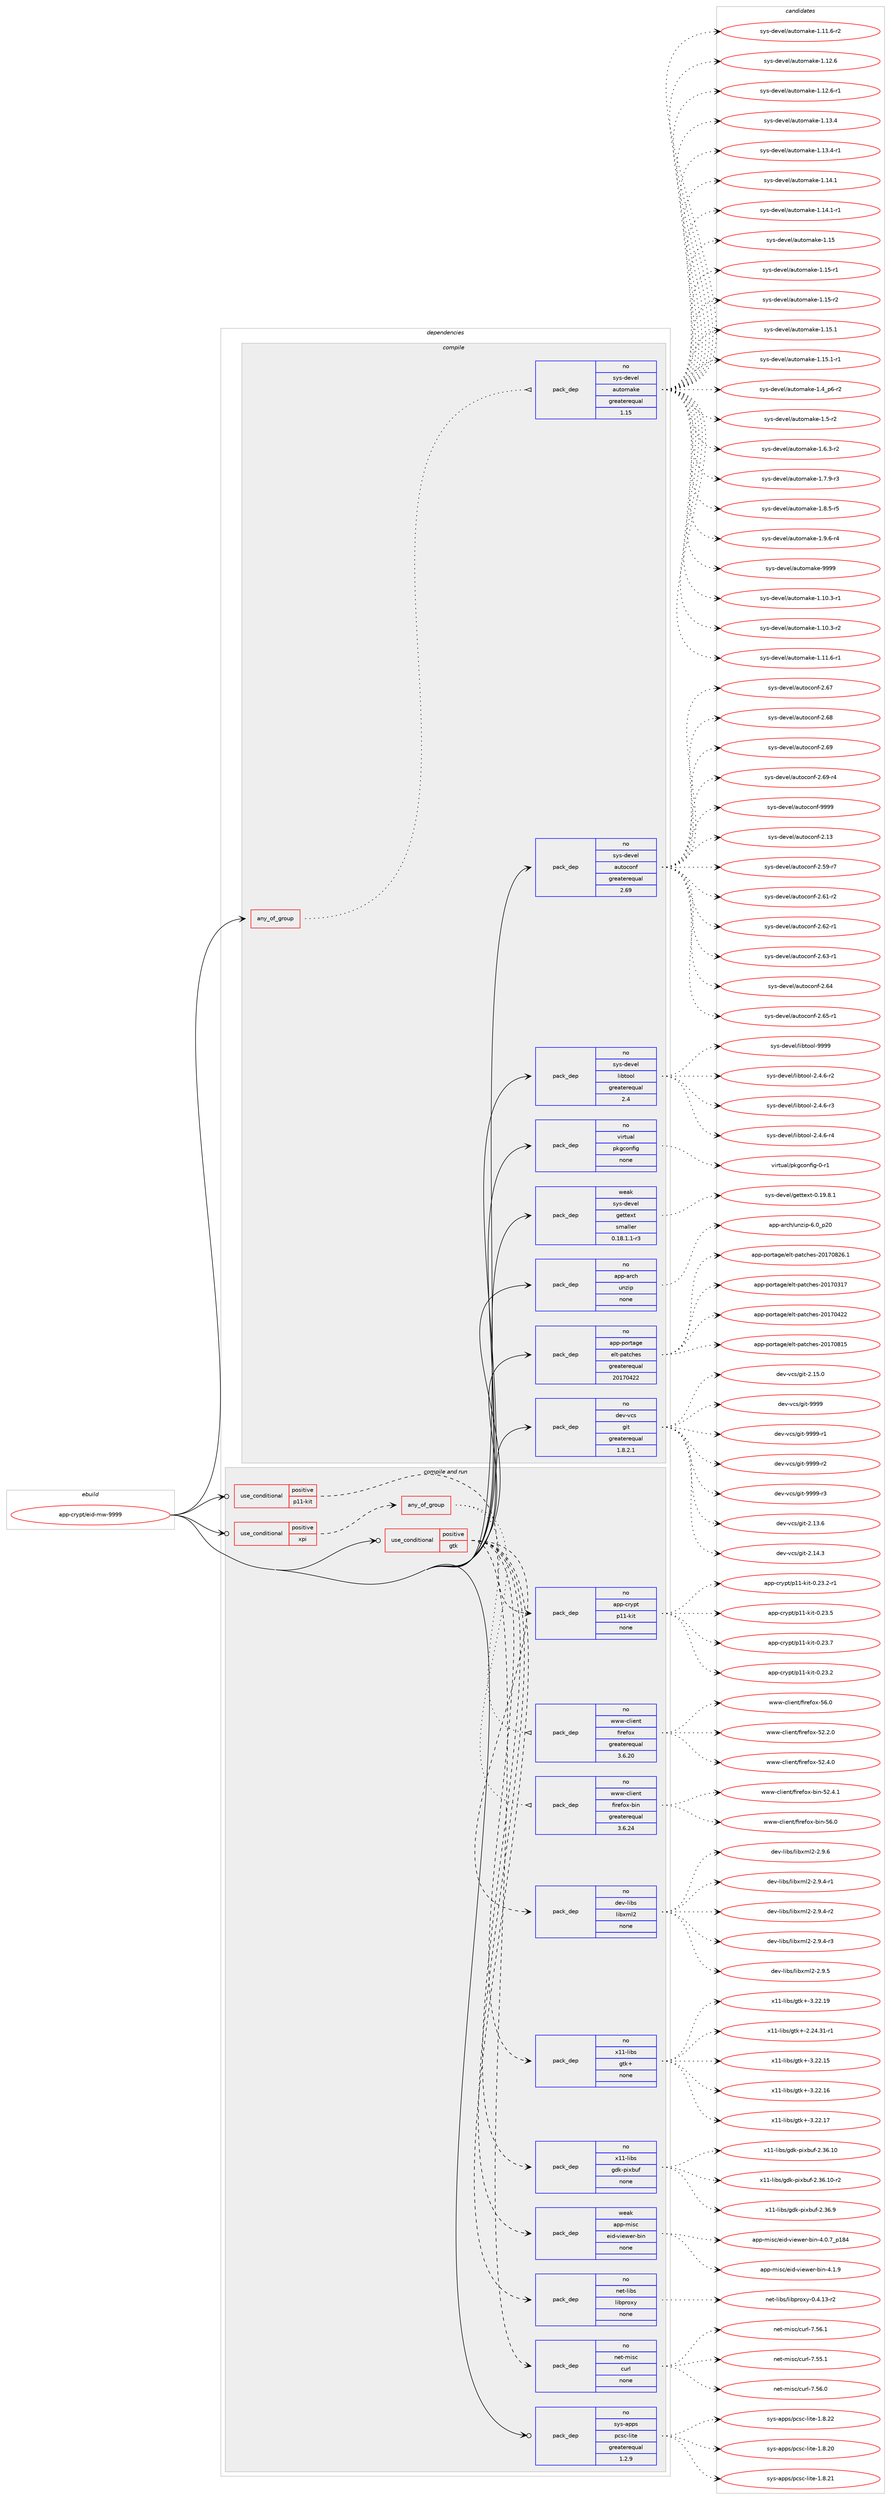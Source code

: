 digraph prolog {

# *************
# Graph options
# *************

newrank=true;
concentrate=true;
compound=true;
graph [rankdir=LR,fontname=Helvetica,fontsize=10,ranksep=1.5];#, ranksep=2.5, nodesep=0.2];
edge  [arrowhead=vee];
node  [fontname=Helvetica,fontsize=10];

# **********
# The ebuild
# **********

subgraph cluster_leftcol {
color=gray;
rank=same;
label=<<i>ebuild</i>>;
id [label="app-crypt/eid-mw-9999", color=red, width=4, href="../app-crypt/eid-mw-9999.svg"];
}

# ****************
# The dependencies
# ****************

subgraph cluster_midcol {
color=gray;
label=<<i>dependencies</i>>;
subgraph cluster_compile {
fillcolor="#eeeeee";
style=filled;
label=<<i>compile</i>>;
subgraph any229 {
dependency12524 [label=<<TABLE BORDER="0" CELLBORDER="1" CELLSPACING="0" CELLPADDING="4"><TR><TD CELLPADDING="10">any_of_group</TD></TR></TABLE>>, shape=none, color=red];subgraph pack8983 {
dependency12525 [label=<<TABLE BORDER="0" CELLBORDER="1" CELLSPACING="0" CELLPADDING="4" WIDTH="220"><TR><TD ROWSPAN="6" CELLPADDING="30">pack_dep</TD></TR><TR><TD WIDTH="110">no</TD></TR><TR><TD>sys-devel</TD></TR><TR><TD>automake</TD></TR><TR><TD>greaterequal</TD></TR><TR><TD>1.15</TD></TR></TABLE>>, shape=none, color=blue];
}
dependency12524:e -> dependency12525:w [weight=20,style="dotted",arrowhead="oinv"];
}
id:e -> dependency12524:w [weight=20,style="solid",arrowhead="vee"];
subgraph pack8984 {
dependency12526 [label=<<TABLE BORDER="0" CELLBORDER="1" CELLSPACING="0" CELLPADDING="4" WIDTH="220"><TR><TD ROWSPAN="6" CELLPADDING="30">pack_dep</TD></TR><TR><TD WIDTH="110">no</TD></TR><TR><TD>app-arch</TD></TR><TR><TD>unzip</TD></TR><TR><TD>none</TD></TR><TR><TD></TD></TR></TABLE>>, shape=none, color=blue];
}
id:e -> dependency12526:w [weight=20,style="solid",arrowhead="vee"];
subgraph pack8985 {
dependency12527 [label=<<TABLE BORDER="0" CELLBORDER="1" CELLSPACING="0" CELLPADDING="4" WIDTH="220"><TR><TD ROWSPAN="6" CELLPADDING="30">pack_dep</TD></TR><TR><TD WIDTH="110">no</TD></TR><TR><TD>app-portage</TD></TR><TR><TD>elt-patches</TD></TR><TR><TD>greaterequal</TD></TR><TR><TD>20170422</TD></TR></TABLE>>, shape=none, color=blue];
}
id:e -> dependency12527:w [weight=20,style="solid",arrowhead="vee"];
subgraph pack8986 {
dependency12528 [label=<<TABLE BORDER="0" CELLBORDER="1" CELLSPACING="0" CELLPADDING="4" WIDTH="220"><TR><TD ROWSPAN="6" CELLPADDING="30">pack_dep</TD></TR><TR><TD WIDTH="110">no</TD></TR><TR><TD>dev-vcs</TD></TR><TR><TD>git</TD></TR><TR><TD>greaterequal</TD></TR><TR><TD>1.8.2.1</TD></TR></TABLE>>, shape=none, color=blue];
}
id:e -> dependency12528:w [weight=20,style="solid",arrowhead="vee"];
subgraph pack8987 {
dependency12529 [label=<<TABLE BORDER="0" CELLBORDER="1" CELLSPACING="0" CELLPADDING="4" WIDTH="220"><TR><TD ROWSPAN="6" CELLPADDING="30">pack_dep</TD></TR><TR><TD WIDTH="110">no</TD></TR><TR><TD>sys-devel</TD></TR><TR><TD>autoconf</TD></TR><TR><TD>greaterequal</TD></TR><TR><TD>2.69</TD></TR></TABLE>>, shape=none, color=blue];
}
id:e -> dependency12529:w [weight=20,style="solid",arrowhead="vee"];
subgraph pack8988 {
dependency12530 [label=<<TABLE BORDER="0" CELLBORDER="1" CELLSPACING="0" CELLPADDING="4" WIDTH="220"><TR><TD ROWSPAN="6" CELLPADDING="30">pack_dep</TD></TR><TR><TD WIDTH="110">no</TD></TR><TR><TD>sys-devel</TD></TR><TR><TD>libtool</TD></TR><TR><TD>greaterequal</TD></TR><TR><TD>2.4</TD></TR></TABLE>>, shape=none, color=blue];
}
id:e -> dependency12530:w [weight=20,style="solid",arrowhead="vee"];
subgraph pack8989 {
dependency12531 [label=<<TABLE BORDER="0" CELLBORDER="1" CELLSPACING="0" CELLPADDING="4" WIDTH="220"><TR><TD ROWSPAN="6" CELLPADDING="30">pack_dep</TD></TR><TR><TD WIDTH="110">no</TD></TR><TR><TD>virtual</TD></TR><TR><TD>pkgconfig</TD></TR><TR><TD>none</TD></TR><TR><TD></TD></TR></TABLE>>, shape=none, color=blue];
}
id:e -> dependency12531:w [weight=20,style="solid",arrowhead="vee"];
subgraph pack8990 {
dependency12532 [label=<<TABLE BORDER="0" CELLBORDER="1" CELLSPACING="0" CELLPADDING="4" WIDTH="220"><TR><TD ROWSPAN="6" CELLPADDING="30">pack_dep</TD></TR><TR><TD WIDTH="110">weak</TD></TR><TR><TD>sys-devel</TD></TR><TR><TD>gettext</TD></TR><TR><TD>smaller</TD></TR><TR><TD>0.18.1.1-r3</TD></TR></TABLE>>, shape=none, color=blue];
}
id:e -> dependency12532:w [weight=20,style="solid",arrowhead="vee"];
}
subgraph cluster_compileandrun {
fillcolor="#eeeeee";
style=filled;
label=<<i>compile and run</i>>;
subgraph cond3308 {
dependency12533 [label=<<TABLE BORDER="0" CELLBORDER="1" CELLSPACING="0" CELLPADDING="4"><TR><TD ROWSPAN="3" CELLPADDING="10">use_conditional</TD></TR><TR><TD>positive</TD></TR><TR><TD>gtk</TD></TR></TABLE>>, shape=none, color=red];
subgraph pack8991 {
dependency12534 [label=<<TABLE BORDER="0" CELLBORDER="1" CELLSPACING="0" CELLPADDING="4" WIDTH="220"><TR><TD ROWSPAN="6" CELLPADDING="30">pack_dep</TD></TR><TR><TD WIDTH="110">no</TD></TR><TR><TD>x11-libs</TD></TR><TR><TD>gdk-pixbuf</TD></TR><TR><TD>none</TD></TR><TR><TD></TD></TR></TABLE>>, shape=none, color=blue];
}
dependency12533:e -> dependency12534:w [weight=20,style="dashed",arrowhead="vee"];
subgraph pack8992 {
dependency12535 [label=<<TABLE BORDER="0" CELLBORDER="1" CELLSPACING="0" CELLPADDING="4" WIDTH="220"><TR><TD ROWSPAN="6" CELLPADDING="30">pack_dep</TD></TR><TR><TD WIDTH="110">no</TD></TR><TR><TD>x11-libs</TD></TR><TR><TD>gtk+</TD></TR><TR><TD>none</TD></TR><TR><TD></TD></TR></TABLE>>, shape=none, color=blue];
}
dependency12533:e -> dependency12535:w [weight=20,style="dashed",arrowhead="vee"];
subgraph pack8993 {
dependency12536 [label=<<TABLE BORDER="0" CELLBORDER="1" CELLSPACING="0" CELLPADDING="4" WIDTH="220"><TR><TD ROWSPAN="6" CELLPADDING="30">pack_dep</TD></TR><TR><TD WIDTH="110">no</TD></TR><TR><TD>dev-libs</TD></TR><TR><TD>libxml2</TD></TR><TR><TD>none</TD></TR><TR><TD></TD></TR></TABLE>>, shape=none, color=blue];
}
dependency12533:e -> dependency12536:w [weight=20,style="dashed",arrowhead="vee"];
subgraph pack8994 {
dependency12537 [label=<<TABLE BORDER="0" CELLBORDER="1" CELLSPACING="0" CELLPADDING="4" WIDTH="220"><TR><TD ROWSPAN="6" CELLPADDING="30">pack_dep</TD></TR><TR><TD WIDTH="110">no</TD></TR><TR><TD>net-misc</TD></TR><TR><TD>curl</TD></TR><TR><TD>none</TD></TR><TR><TD></TD></TR></TABLE>>, shape=none, color=blue];
}
dependency12533:e -> dependency12537:w [weight=20,style="dashed",arrowhead="vee"];
subgraph pack8995 {
dependency12538 [label=<<TABLE BORDER="0" CELLBORDER="1" CELLSPACING="0" CELLPADDING="4" WIDTH="220"><TR><TD ROWSPAN="6" CELLPADDING="30">pack_dep</TD></TR><TR><TD WIDTH="110">no</TD></TR><TR><TD>net-libs</TD></TR><TR><TD>libproxy</TD></TR><TR><TD>none</TD></TR><TR><TD></TD></TR></TABLE>>, shape=none, color=blue];
}
dependency12533:e -> dependency12538:w [weight=20,style="dashed",arrowhead="vee"];
subgraph pack8996 {
dependency12539 [label=<<TABLE BORDER="0" CELLBORDER="1" CELLSPACING="0" CELLPADDING="4" WIDTH="220"><TR><TD ROWSPAN="6" CELLPADDING="30">pack_dep</TD></TR><TR><TD WIDTH="110">weak</TD></TR><TR><TD>app-misc</TD></TR><TR><TD>eid-viewer-bin</TD></TR><TR><TD>none</TD></TR><TR><TD></TD></TR></TABLE>>, shape=none, color=blue];
}
dependency12533:e -> dependency12539:w [weight=20,style="dashed",arrowhead="vee"];
}
id:e -> dependency12533:w [weight=20,style="solid",arrowhead="odotvee"];
subgraph cond3309 {
dependency12540 [label=<<TABLE BORDER="0" CELLBORDER="1" CELLSPACING="0" CELLPADDING="4"><TR><TD ROWSPAN="3" CELLPADDING="10">use_conditional</TD></TR><TR><TD>positive</TD></TR><TR><TD>p11-kit</TD></TR></TABLE>>, shape=none, color=red];
subgraph pack8997 {
dependency12541 [label=<<TABLE BORDER="0" CELLBORDER="1" CELLSPACING="0" CELLPADDING="4" WIDTH="220"><TR><TD ROWSPAN="6" CELLPADDING="30">pack_dep</TD></TR><TR><TD WIDTH="110">no</TD></TR><TR><TD>app-crypt</TD></TR><TR><TD>p11-kit</TD></TR><TR><TD>none</TD></TR><TR><TD></TD></TR></TABLE>>, shape=none, color=blue];
}
dependency12540:e -> dependency12541:w [weight=20,style="dashed",arrowhead="vee"];
}
id:e -> dependency12540:w [weight=20,style="solid",arrowhead="odotvee"];
subgraph cond3310 {
dependency12542 [label=<<TABLE BORDER="0" CELLBORDER="1" CELLSPACING="0" CELLPADDING="4"><TR><TD ROWSPAN="3" CELLPADDING="10">use_conditional</TD></TR><TR><TD>positive</TD></TR><TR><TD>xpi</TD></TR></TABLE>>, shape=none, color=red];
subgraph any230 {
dependency12543 [label=<<TABLE BORDER="0" CELLBORDER="1" CELLSPACING="0" CELLPADDING="4"><TR><TD CELLPADDING="10">any_of_group</TD></TR></TABLE>>, shape=none, color=red];subgraph pack8998 {
dependency12544 [label=<<TABLE BORDER="0" CELLBORDER="1" CELLSPACING="0" CELLPADDING="4" WIDTH="220"><TR><TD ROWSPAN="6" CELLPADDING="30">pack_dep</TD></TR><TR><TD WIDTH="110">no</TD></TR><TR><TD>www-client</TD></TR><TR><TD>firefox-bin</TD></TR><TR><TD>greaterequal</TD></TR><TR><TD>3.6.24</TD></TR></TABLE>>, shape=none, color=blue];
}
dependency12543:e -> dependency12544:w [weight=20,style="dotted",arrowhead="oinv"];
subgraph pack8999 {
dependency12545 [label=<<TABLE BORDER="0" CELLBORDER="1" CELLSPACING="0" CELLPADDING="4" WIDTH="220"><TR><TD ROWSPAN="6" CELLPADDING="30">pack_dep</TD></TR><TR><TD WIDTH="110">no</TD></TR><TR><TD>www-client</TD></TR><TR><TD>firefox</TD></TR><TR><TD>greaterequal</TD></TR><TR><TD>3.6.20</TD></TR></TABLE>>, shape=none, color=blue];
}
dependency12543:e -> dependency12545:w [weight=20,style="dotted",arrowhead="oinv"];
}
dependency12542:e -> dependency12543:w [weight=20,style="dashed",arrowhead="vee"];
}
id:e -> dependency12542:w [weight=20,style="solid",arrowhead="odotvee"];
subgraph pack9000 {
dependency12546 [label=<<TABLE BORDER="0" CELLBORDER="1" CELLSPACING="0" CELLPADDING="4" WIDTH="220"><TR><TD ROWSPAN="6" CELLPADDING="30">pack_dep</TD></TR><TR><TD WIDTH="110">no</TD></TR><TR><TD>sys-apps</TD></TR><TR><TD>pcsc-lite</TD></TR><TR><TD>greaterequal</TD></TR><TR><TD>1.2.9</TD></TR></TABLE>>, shape=none, color=blue];
}
id:e -> dependency12546:w [weight=20,style="solid",arrowhead="odotvee"];
}
subgraph cluster_run {
fillcolor="#eeeeee";
style=filled;
label=<<i>run</i>>;
}
}

# **************
# The candidates
# **************

subgraph cluster_choices {
rank=same;
color=gray;
label=<<i>candidates</i>>;

subgraph choice8983 {
color=black;
nodesep=1;
choice11512111545100101118101108479711711611110997107101454946494846514511449 [label="sys-devel/automake-1.10.3-r1", color=red, width=4,href="../sys-devel/automake-1.10.3-r1.svg"];
choice11512111545100101118101108479711711611110997107101454946494846514511450 [label="sys-devel/automake-1.10.3-r2", color=red, width=4,href="../sys-devel/automake-1.10.3-r2.svg"];
choice11512111545100101118101108479711711611110997107101454946494946544511449 [label="sys-devel/automake-1.11.6-r1", color=red, width=4,href="../sys-devel/automake-1.11.6-r1.svg"];
choice11512111545100101118101108479711711611110997107101454946494946544511450 [label="sys-devel/automake-1.11.6-r2", color=red, width=4,href="../sys-devel/automake-1.11.6-r2.svg"];
choice1151211154510010111810110847971171161111099710710145494649504654 [label="sys-devel/automake-1.12.6", color=red, width=4,href="../sys-devel/automake-1.12.6.svg"];
choice11512111545100101118101108479711711611110997107101454946495046544511449 [label="sys-devel/automake-1.12.6-r1", color=red, width=4,href="../sys-devel/automake-1.12.6-r1.svg"];
choice1151211154510010111810110847971171161111099710710145494649514652 [label="sys-devel/automake-1.13.4", color=red, width=4,href="../sys-devel/automake-1.13.4.svg"];
choice11512111545100101118101108479711711611110997107101454946495146524511449 [label="sys-devel/automake-1.13.4-r1", color=red, width=4,href="../sys-devel/automake-1.13.4-r1.svg"];
choice1151211154510010111810110847971171161111099710710145494649524649 [label="sys-devel/automake-1.14.1", color=red, width=4,href="../sys-devel/automake-1.14.1.svg"];
choice11512111545100101118101108479711711611110997107101454946495246494511449 [label="sys-devel/automake-1.14.1-r1", color=red, width=4,href="../sys-devel/automake-1.14.1-r1.svg"];
choice115121115451001011181011084797117116111109971071014549464953 [label="sys-devel/automake-1.15", color=red, width=4,href="../sys-devel/automake-1.15.svg"];
choice1151211154510010111810110847971171161111099710710145494649534511449 [label="sys-devel/automake-1.15-r1", color=red, width=4,href="../sys-devel/automake-1.15-r1.svg"];
choice1151211154510010111810110847971171161111099710710145494649534511450 [label="sys-devel/automake-1.15-r2", color=red, width=4,href="../sys-devel/automake-1.15-r2.svg"];
choice1151211154510010111810110847971171161111099710710145494649534649 [label="sys-devel/automake-1.15.1", color=red, width=4,href="../sys-devel/automake-1.15.1.svg"];
choice11512111545100101118101108479711711611110997107101454946495346494511449 [label="sys-devel/automake-1.15.1-r1", color=red, width=4,href="../sys-devel/automake-1.15.1-r1.svg"];
choice115121115451001011181011084797117116111109971071014549465295112544511450 [label="sys-devel/automake-1.4_p6-r2", color=red, width=4,href="../sys-devel/automake-1.4_p6-r2.svg"];
choice11512111545100101118101108479711711611110997107101454946534511450 [label="sys-devel/automake-1.5-r2", color=red, width=4,href="../sys-devel/automake-1.5-r2.svg"];
choice115121115451001011181011084797117116111109971071014549465446514511450 [label="sys-devel/automake-1.6.3-r2", color=red, width=4,href="../sys-devel/automake-1.6.3-r2.svg"];
choice115121115451001011181011084797117116111109971071014549465546574511451 [label="sys-devel/automake-1.7.9-r3", color=red, width=4,href="../sys-devel/automake-1.7.9-r3.svg"];
choice115121115451001011181011084797117116111109971071014549465646534511453 [label="sys-devel/automake-1.8.5-r5", color=red, width=4,href="../sys-devel/automake-1.8.5-r5.svg"];
choice115121115451001011181011084797117116111109971071014549465746544511452 [label="sys-devel/automake-1.9.6-r4", color=red, width=4,href="../sys-devel/automake-1.9.6-r4.svg"];
choice115121115451001011181011084797117116111109971071014557575757 [label="sys-devel/automake-9999", color=red, width=4,href="../sys-devel/automake-9999.svg"];
dependency12525:e -> choice11512111545100101118101108479711711611110997107101454946494846514511449:w [style=dotted,weight="100"];
dependency12525:e -> choice11512111545100101118101108479711711611110997107101454946494846514511450:w [style=dotted,weight="100"];
dependency12525:e -> choice11512111545100101118101108479711711611110997107101454946494946544511449:w [style=dotted,weight="100"];
dependency12525:e -> choice11512111545100101118101108479711711611110997107101454946494946544511450:w [style=dotted,weight="100"];
dependency12525:e -> choice1151211154510010111810110847971171161111099710710145494649504654:w [style=dotted,weight="100"];
dependency12525:e -> choice11512111545100101118101108479711711611110997107101454946495046544511449:w [style=dotted,weight="100"];
dependency12525:e -> choice1151211154510010111810110847971171161111099710710145494649514652:w [style=dotted,weight="100"];
dependency12525:e -> choice11512111545100101118101108479711711611110997107101454946495146524511449:w [style=dotted,weight="100"];
dependency12525:e -> choice1151211154510010111810110847971171161111099710710145494649524649:w [style=dotted,weight="100"];
dependency12525:e -> choice11512111545100101118101108479711711611110997107101454946495246494511449:w [style=dotted,weight="100"];
dependency12525:e -> choice115121115451001011181011084797117116111109971071014549464953:w [style=dotted,weight="100"];
dependency12525:e -> choice1151211154510010111810110847971171161111099710710145494649534511449:w [style=dotted,weight="100"];
dependency12525:e -> choice1151211154510010111810110847971171161111099710710145494649534511450:w [style=dotted,weight="100"];
dependency12525:e -> choice1151211154510010111810110847971171161111099710710145494649534649:w [style=dotted,weight="100"];
dependency12525:e -> choice11512111545100101118101108479711711611110997107101454946495346494511449:w [style=dotted,weight="100"];
dependency12525:e -> choice115121115451001011181011084797117116111109971071014549465295112544511450:w [style=dotted,weight="100"];
dependency12525:e -> choice11512111545100101118101108479711711611110997107101454946534511450:w [style=dotted,weight="100"];
dependency12525:e -> choice115121115451001011181011084797117116111109971071014549465446514511450:w [style=dotted,weight="100"];
dependency12525:e -> choice115121115451001011181011084797117116111109971071014549465546574511451:w [style=dotted,weight="100"];
dependency12525:e -> choice115121115451001011181011084797117116111109971071014549465646534511453:w [style=dotted,weight="100"];
dependency12525:e -> choice115121115451001011181011084797117116111109971071014549465746544511452:w [style=dotted,weight="100"];
dependency12525:e -> choice115121115451001011181011084797117116111109971071014557575757:w [style=dotted,weight="100"];
}
subgraph choice8984 {
color=black;
nodesep=1;
choice971121124597114991044711711012210511245544648951125048 [label="app-arch/unzip-6.0_p20", color=red, width=4,href="../app-arch/unzip-6.0_p20.svg"];
dependency12526:e -> choice971121124597114991044711711012210511245544648951125048:w [style=dotted,weight="100"];
}
subgraph choice8985 {
color=black;
nodesep=1;
choice97112112451121111141169710310147101108116451129711699104101115455048495548514955 [label="app-portage/elt-patches-20170317", color=red, width=4,href="../app-portage/elt-patches-20170317.svg"];
choice97112112451121111141169710310147101108116451129711699104101115455048495548525050 [label="app-portage/elt-patches-20170422", color=red, width=4,href="../app-portage/elt-patches-20170422.svg"];
choice97112112451121111141169710310147101108116451129711699104101115455048495548564953 [label="app-portage/elt-patches-20170815", color=red, width=4,href="../app-portage/elt-patches-20170815.svg"];
choice971121124511211111411697103101471011081164511297116991041011154550484955485650544649 [label="app-portage/elt-patches-20170826.1", color=red, width=4,href="../app-portage/elt-patches-20170826.1.svg"];
dependency12527:e -> choice97112112451121111141169710310147101108116451129711699104101115455048495548514955:w [style=dotted,weight="100"];
dependency12527:e -> choice97112112451121111141169710310147101108116451129711699104101115455048495548525050:w [style=dotted,weight="100"];
dependency12527:e -> choice97112112451121111141169710310147101108116451129711699104101115455048495548564953:w [style=dotted,weight="100"];
dependency12527:e -> choice971121124511211111411697103101471011081164511297116991041011154550484955485650544649:w [style=dotted,weight="100"];
}
subgraph choice8986 {
color=black;
nodesep=1;
choice10010111845118991154710310511645504649514654 [label="dev-vcs/git-2.13.6", color=red, width=4,href="../dev-vcs/git-2.13.6.svg"];
choice10010111845118991154710310511645504649524651 [label="dev-vcs/git-2.14.3", color=red, width=4,href="../dev-vcs/git-2.14.3.svg"];
choice10010111845118991154710310511645504649534648 [label="dev-vcs/git-2.15.0", color=red, width=4,href="../dev-vcs/git-2.15.0.svg"];
choice1001011184511899115471031051164557575757 [label="dev-vcs/git-9999", color=red, width=4,href="../dev-vcs/git-9999.svg"];
choice10010111845118991154710310511645575757574511449 [label="dev-vcs/git-9999-r1", color=red, width=4,href="../dev-vcs/git-9999-r1.svg"];
choice10010111845118991154710310511645575757574511450 [label="dev-vcs/git-9999-r2", color=red, width=4,href="../dev-vcs/git-9999-r2.svg"];
choice10010111845118991154710310511645575757574511451 [label="dev-vcs/git-9999-r3", color=red, width=4,href="../dev-vcs/git-9999-r3.svg"];
dependency12528:e -> choice10010111845118991154710310511645504649514654:w [style=dotted,weight="100"];
dependency12528:e -> choice10010111845118991154710310511645504649524651:w [style=dotted,weight="100"];
dependency12528:e -> choice10010111845118991154710310511645504649534648:w [style=dotted,weight="100"];
dependency12528:e -> choice1001011184511899115471031051164557575757:w [style=dotted,weight="100"];
dependency12528:e -> choice10010111845118991154710310511645575757574511449:w [style=dotted,weight="100"];
dependency12528:e -> choice10010111845118991154710310511645575757574511450:w [style=dotted,weight="100"];
dependency12528:e -> choice10010111845118991154710310511645575757574511451:w [style=dotted,weight="100"];
}
subgraph choice8987 {
color=black;
nodesep=1;
choice115121115451001011181011084797117116111991111101024550464951 [label="sys-devel/autoconf-2.13", color=red, width=4,href="../sys-devel/autoconf-2.13.svg"];
choice1151211154510010111810110847971171161119911111010245504653574511455 [label="sys-devel/autoconf-2.59-r7", color=red, width=4,href="../sys-devel/autoconf-2.59-r7.svg"];
choice1151211154510010111810110847971171161119911111010245504654494511450 [label="sys-devel/autoconf-2.61-r2", color=red, width=4,href="../sys-devel/autoconf-2.61-r2.svg"];
choice1151211154510010111810110847971171161119911111010245504654504511449 [label="sys-devel/autoconf-2.62-r1", color=red, width=4,href="../sys-devel/autoconf-2.62-r1.svg"];
choice1151211154510010111810110847971171161119911111010245504654514511449 [label="sys-devel/autoconf-2.63-r1", color=red, width=4,href="../sys-devel/autoconf-2.63-r1.svg"];
choice115121115451001011181011084797117116111991111101024550465452 [label="sys-devel/autoconf-2.64", color=red, width=4,href="../sys-devel/autoconf-2.64.svg"];
choice1151211154510010111810110847971171161119911111010245504654534511449 [label="sys-devel/autoconf-2.65-r1", color=red, width=4,href="../sys-devel/autoconf-2.65-r1.svg"];
choice115121115451001011181011084797117116111991111101024550465455 [label="sys-devel/autoconf-2.67", color=red, width=4,href="../sys-devel/autoconf-2.67.svg"];
choice115121115451001011181011084797117116111991111101024550465456 [label="sys-devel/autoconf-2.68", color=red, width=4,href="../sys-devel/autoconf-2.68.svg"];
choice115121115451001011181011084797117116111991111101024550465457 [label="sys-devel/autoconf-2.69", color=red, width=4,href="../sys-devel/autoconf-2.69.svg"];
choice1151211154510010111810110847971171161119911111010245504654574511452 [label="sys-devel/autoconf-2.69-r4", color=red, width=4,href="../sys-devel/autoconf-2.69-r4.svg"];
choice115121115451001011181011084797117116111991111101024557575757 [label="sys-devel/autoconf-9999", color=red, width=4,href="../sys-devel/autoconf-9999.svg"];
dependency12529:e -> choice115121115451001011181011084797117116111991111101024550464951:w [style=dotted,weight="100"];
dependency12529:e -> choice1151211154510010111810110847971171161119911111010245504653574511455:w [style=dotted,weight="100"];
dependency12529:e -> choice1151211154510010111810110847971171161119911111010245504654494511450:w [style=dotted,weight="100"];
dependency12529:e -> choice1151211154510010111810110847971171161119911111010245504654504511449:w [style=dotted,weight="100"];
dependency12529:e -> choice1151211154510010111810110847971171161119911111010245504654514511449:w [style=dotted,weight="100"];
dependency12529:e -> choice115121115451001011181011084797117116111991111101024550465452:w [style=dotted,weight="100"];
dependency12529:e -> choice1151211154510010111810110847971171161119911111010245504654534511449:w [style=dotted,weight="100"];
dependency12529:e -> choice115121115451001011181011084797117116111991111101024550465455:w [style=dotted,weight="100"];
dependency12529:e -> choice115121115451001011181011084797117116111991111101024550465456:w [style=dotted,weight="100"];
dependency12529:e -> choice115121115451001011181011084797117116111991111101024550465457:w [style=dotted,weight="100"];
dependency12529:e -> choice1151211154510010111810110847971171161119911111010245504654574511452:w [style=dotted,weight="100"];
dependency12529:e -> choice115121115451001011181011084797117116111991111101024557575757:w [style=dotted,weight="100"];
}
subgraph choice8988 {
color=black;
nodesep=1;
choice1151211154510010111810110847108105981161111111084550465246544511450 [label="sys-devel/libtool-2.4.6-r2", color=red, width=4,href="../sys-devel/libtool-2.4.6-r2.svg"];
choice1151211154510010111810110847108105981161111111084550465246544511451 [label="sys-devel/libtool-2.4.6-r3", color=red, width=4,href="../sys-devel/libtool-2.4.6-r3.svg"];
choice1151211154510010111810110847108105981161111111084550465246544511452 [label="sys-devel/libtool-2.4.6-r4", color=red, width=4,href="../sys-devel/libtool-2.4.6-r4.svg"];
choice1151211154510010111810110847108105981161111111084557575757 [label="sys-devel/libtool-9999", color=red, width=4,href="../sys-devel/libtool-9999.svg"];
dependency12530:e -> choice1151211154510010111810110847108105981161111111084550465246544511450:w [style=dotted,weight="100"];
dependency12530:e -> choice1151211154510010111810110847108105981161111111084550465246544511451:w [style=dotted,weight="100"];
dependency12530:e -> choice1151211154510010111810110847108105981161111111084550465246544511452:w [style=dotted,weight="100"];
dependency12530:e -> choice1151211154510010111810110847108105981161111111084557575757:w [style=dotted,weight="100"];
}
subgraph choice8989 {
color=black;
nodesep=1;
choice11810511411611797108471121071039911111010210510345484511449 [label="virtual/pkgconfig-0-r1", color=red, width=4,href="../virtual/pkgconfig-0-r1.svg"];
dependency12531:e -> choice11810511411611797108471121071039911111010210510345484511449:w [style=dotted,weight="100"];
}
subgraph choice8990 {
color=black;
nodesep=1;
choice1151211154510010111810110847103101116116101120116454846495746564649 [label="sys-devel/gettext-0.19.8.1", color=red, width=4,href="../sys-devel/gettext-0.19.8.1.svg"];
dependency12532:e -> choice1151211154510010111810110847103101116116101120116454846495746564649:w [style=dotted,weight="100"];
}
subgraph choice8991 {
color=black;
nodesep=1;
choice120494945108105981154710310010745112105120981171024550465154464948 [label="x11-libs/gdk-pixbuf-2.36.10", color=red, width=4,href="../x11-libs/gdk-pixbuf-2.36.10.svg"];
choice1204949451081059811547103100107451121051209811710245504651544649484511450 [label="x11-libs/gdk-pixbuf-2.36.10-r2", color=red, width=4,href="../x11-libs/gdk-pixbuf-2.36.10-r2.svg"];
choice1204949451081059811547103100107451121051209811710245504651544657 [label="x11-libs/gdk-pixbuf-2.36.9", color=red, width=4,href="../x11-libs/gdk-pixbuf-2.36.9.svg"];
dependency12534:e -> choice120494945108105981154710310010745112105120981171024550465154464948:w [style=dotted,weight="100"];
dependency12534:e -> choice1204949451081059811547103100107451121051209811710245504651544649484511450:w [style=dotted,weight="100"];
dependency12534:e -> choice1204949451081059811547103100107451121051209811710245504651544657:w [style=dotted,weight="100"];
}
subgraph choice8992 {
color=black;
nodesep=1;
choice12049494510810598115471031161074345504650524651494511449 [label="x11-libs/gtk+-2.24.31-r1", color=red, width=4,href="../x11-libs/gtk+-2.24.31-r1.svg"];
choice1204949451081059811547103116107434551465050464953 [label="x11-libs/gtk+-3.22.15", color=red, width=4,href="../x11-libs/gtk+-3.22.15.svg"];
choice1204949451081059811547103116107434551465050464954 [label="x11-libs/gtk+-3.22.16", color=red, width=4,href="../x11-libs/gtk+-3.22.16.svg"];
choice1204949451081059811547103116107434551465050464955 [label="x11-libs/gtk+-3.22.17", color=red, width=4,href="../x11-libs/gtk+-3.22.17.svg"];
choice1204949451081059811547103116107434551465050464957 [label="x11-libs/gtk+-3.22.19", color=red, width=4,href="../x11-libs/gtk+-3.22.19.svg"];
dependency12535:e -> choice12049494510810598115471031161074345504650524651494511449:w [style=dotted,weight="100"];
dependency12535:e -> choice1204949451081059811547103116107434551465050464953:w [style=dotted,weight="100"];
dependency12535:e -> choice1204949451081059811547103116107434551465050464954:w [style=dotted,weight="100"];
dependency12535:e -> choice1204949451081059811547103116107434551465050464955:w [style=dotted,weight="100"];
dependency12535:e -> choice1204949451081059811547103116107434551465050464957:w [style=dotted,weight="100"];
}
subgraph choice8993 {
color=black;
nodesep=1;
choice10010111845108105981154710810598120109108504550465746524511449 [label="dev-libs/libxml2-2.9.4-r1", color=red, width=4,href="../dev-libs/libxml2-2.9.4-r1.svg"];
choice10010111845108105981154710810598120109108504550465746524511450 [label="dev-libs/libxml2-2.9.4-r2", color=red, width=4,href="../dev-libs/libxml2-2.9.4-r2.svg"];
choice10010111845108105981154710810598120109108504550465746524511451 [label="dev-libs/libxml2-2.9.4-r3", color=red, width=4,href="../dev-libs/libxml2-2.9.4-r3.svg"];
choice1001011184510810598115471081059812010910850455046574653 [label="dev-libs/libxml2-2.9.5", color=red, width=4,href="../dev-libs/libxml2-2.9.5.svg"];
choice1001011184510810598115471081059812010910850455046574654 [label="dev-libs/libxml2-2.9.6", color=red, width=4,href="../dev-libs/libxml2-2.9.6.svg"];
dependency12536:e -> choice10010111845108105981154710810598120109108504550465746524511449:w [style=dotted,weight="100"];
dependency12536:e -> choice10010111845108105981154710810598120109108504550465746524511450:w [style=dotted,weight="100"];
dependency12536:e -> choice10010111845108105981154710810598120109108504550465746524511451:w [style=dotted,weight="100"];
dependency12536:e -> choice1001011184510810598115471081059812010910850455046574653:w [style=dotted,weight="100"];
dependency12536:e -> choice1001011184510810598115471081059812010910850455046574654:w [style=dotted,weight="100"];
}
subgraph choice8994 {
color=black;
nodesep=1;
choice1101011164510910511599479911711410845554653534649 [label="net-misc/curl-7.55.1", color=red, width=4,href="../net-misc/curl-7.55.1.svg"];
choice1101011164510910511599479911711410845554653544648 [label="net-misc/curl-7.56.0", color=red, width=4,href="../net-misc/curl-7.56.0.svg"];
choice1101011164510910511599479911711410845554653544649 [label="net-misc/curl-7.56.1", color=red, width=4,href="../net-misc/curl-7.56.1.svg"];
dependency12537:e -> choice1101011164510910511599479911711410845554653534649:w [style=dotted,weight="100"];
dependency12537:e -> choice1101011164510910511599479911711410845554653544648:w [style=dotted,weight="100"];
dependency12537:e -> choice1101011164510910511599479911711410845554653544649:w [style=dotted,weight="100"];
}
subgraph choice8995 {
color=black;
nodesep=1;
choice11010111645108105981154710810598112114111120121454846524649514511450 [label="net-libs/libproxy-0.4.13-r2", color=red, width=4,href="../net-libs/libproxy-0.4.13-r2.svg"];
dependency12538:e -> choice11010111645108105981154710810598112114111120121454846524649514511450:w [style=dotted,weight="100"];
}
subgraph choice8996 {
color=black;
nodesep=1;
choice9711211245109105115994710110510045118105101119101114459810511045524648465595112495652 [label="app-misc/eid-viewer-bin-4.0.7_p184", color=red, width=4,href="../app-misc/eid-viewer-bin-4.0.7_p184.svg"];
choice97112112451091051159947101105100451181051011191011144598105110455246494657 [label="app-misc/eid-viewer-bin-4.1.9", color=red, width=4,href="../app-misc/eid-viewer-bin-4.1.9.svg"];
dependency12539:e -> choice9711211245109105115994710110510045118105101119101114459810511045524648465595112495652:w [style=dotted,weight="100"];
dependency12539:e -> choice97112112451091051159947101105100451181051011191011144598105110455246494657:w [style=dotted,weight="100"];
}
subgraph choice8997 {
color=black;
nodesep=1;
choice9711211245991141211121164711249494510710511645484650514650 [label="app-crypt/p11-kit-0.23.2", color=red, width=4,href="../app-crypt/p11-kit-0.23.2.svg"];
choice97112112459911412111211647112494945107105116454846505146504511449 [label="app-crypt/p11-kit-0.23.2-r1", color=red, width=4,href="../app-crypt/p11-kit-0.23.2-r1.svg"];
choice9711211245991141211121164711249494510710511645484650514653 [label="app-crypt/p11-kit-0.23.5", color=red, width=4,href="../app-crypt/p11-kit-0.23.5.svg"];
choice9711211245991141211121164711249494510710511645484650514655 [label="app-crypt/p11-kit-0.23.7", color=red, width=4,href="../app-crypt/p11-kit-0.23.7.svg"];
dependency12541:e -> choice9711211245991141211121164711249494510710511645484650514650:w [style=dotted,weight="100"];
dependency12541:e -> choice97112112459911412111211647112494945107105116454846505146504511449:w [style=dotted,weight="100"];
dependency12541:e -> choice9711211245991141211121164711249494510710511645484650514653:w [style=dotted,weight="100"];
dependency12541:e -> choice9711211245991141211121164711249494510710511645484650514655:w [style=dotted,weight="100"];
}
subgraph choice8998 {
color=black;
nodesep=1;
choice119119119459910810510111011647102105114101102111120459810511045535046524649 [label="www-client/firefox-bin-52.4.1", color=red, width=4,href="../www-client/firefox-bin-52.4.1.svg"];
choice11911911945991081051011101164710210511410110211112045981051104553544648 [label="www-client/firefox-bin-56.0", color=red, width=4,href="../www-client/firefox-bin-56.0.svg"];
dependency12544:e -> choice119119119459910810510111011647102105114101102111120459810511045535046524649:w [style=dotted,weight="100"];
dependency12544:e -> choice11911911945991081051011101164710210511410110211112045981051104553544648:w [style=dotted,weight="100"];
}
subgraph choice8999 {
color=black;
nodesep=1;
choice11911911945991081051011101164710210511410110211112045535046504648 [label="www-client/firefox-52.2.0", color=red, width=4,href="../www-client/firefox-52.2.0.svg"];
choice11911911945991081051011101164710210511410110211112045535046524648 [label="www-client/firefox-52.4.0", color=red, width=4,href="../www-client/firefox-52.4.0.svg"];
choice1191191194599108105101110116471021051141011021111204553544648 [label="www-client/firefox-56.0", color=red, width=4,href="../www-client/firefox-56.0.svg"];
dependency12545:e -> choice11911911945991081051011101164710210511410110211112045535046504648:w [style=dotted,weight="100"];
dependency12545:e -> choice11911911945991081051011101164710210511410110211112045535046524648:w [style=dotted,weight="100"];
dependency12545:e -> choice1191191194599108105101110116471021051141011021111204553544648:w [style=dotted,weight="100"];
}
subgraph choice9000 {
color=black;
nodesep=1;
choice11512111545971121121154711299115994510810511610145494656465048 [label="sys-apps/pcsc-lite-1.8.20", color=red, width=4,href="../sys-apps/pcsc-lite-1.8.20.svg"];
choice11512111545971121121154711299115994510810511610145494656465049 [label="sys-apps/pcsc-lite-1.8.21", color=red, width=4,href="../sys-apps/pcsc-lite-1.8.21.svg"];
choice11512111545971121121154711299115994510810511610145494656465050 [label="sys-apps/pcsc-lite-1.8.22", color=red, width=4,href="../sys-apps/pcsc-lite-1.8.22.svg"];
dependency12546:e -> choice11512111545971121121154711299115994510810511610145494656465048:w [style=dotted,weight="100"];
dependency12546:e -> choice11512111545971121121154711299115994510810511610145494656465049:w [style=dotted,weight="100"];
dependency12546:e -> choice11512111545971121121154711299115994510810511610145494656465050:w [style=dotted,weight="100"];
}
}

}
